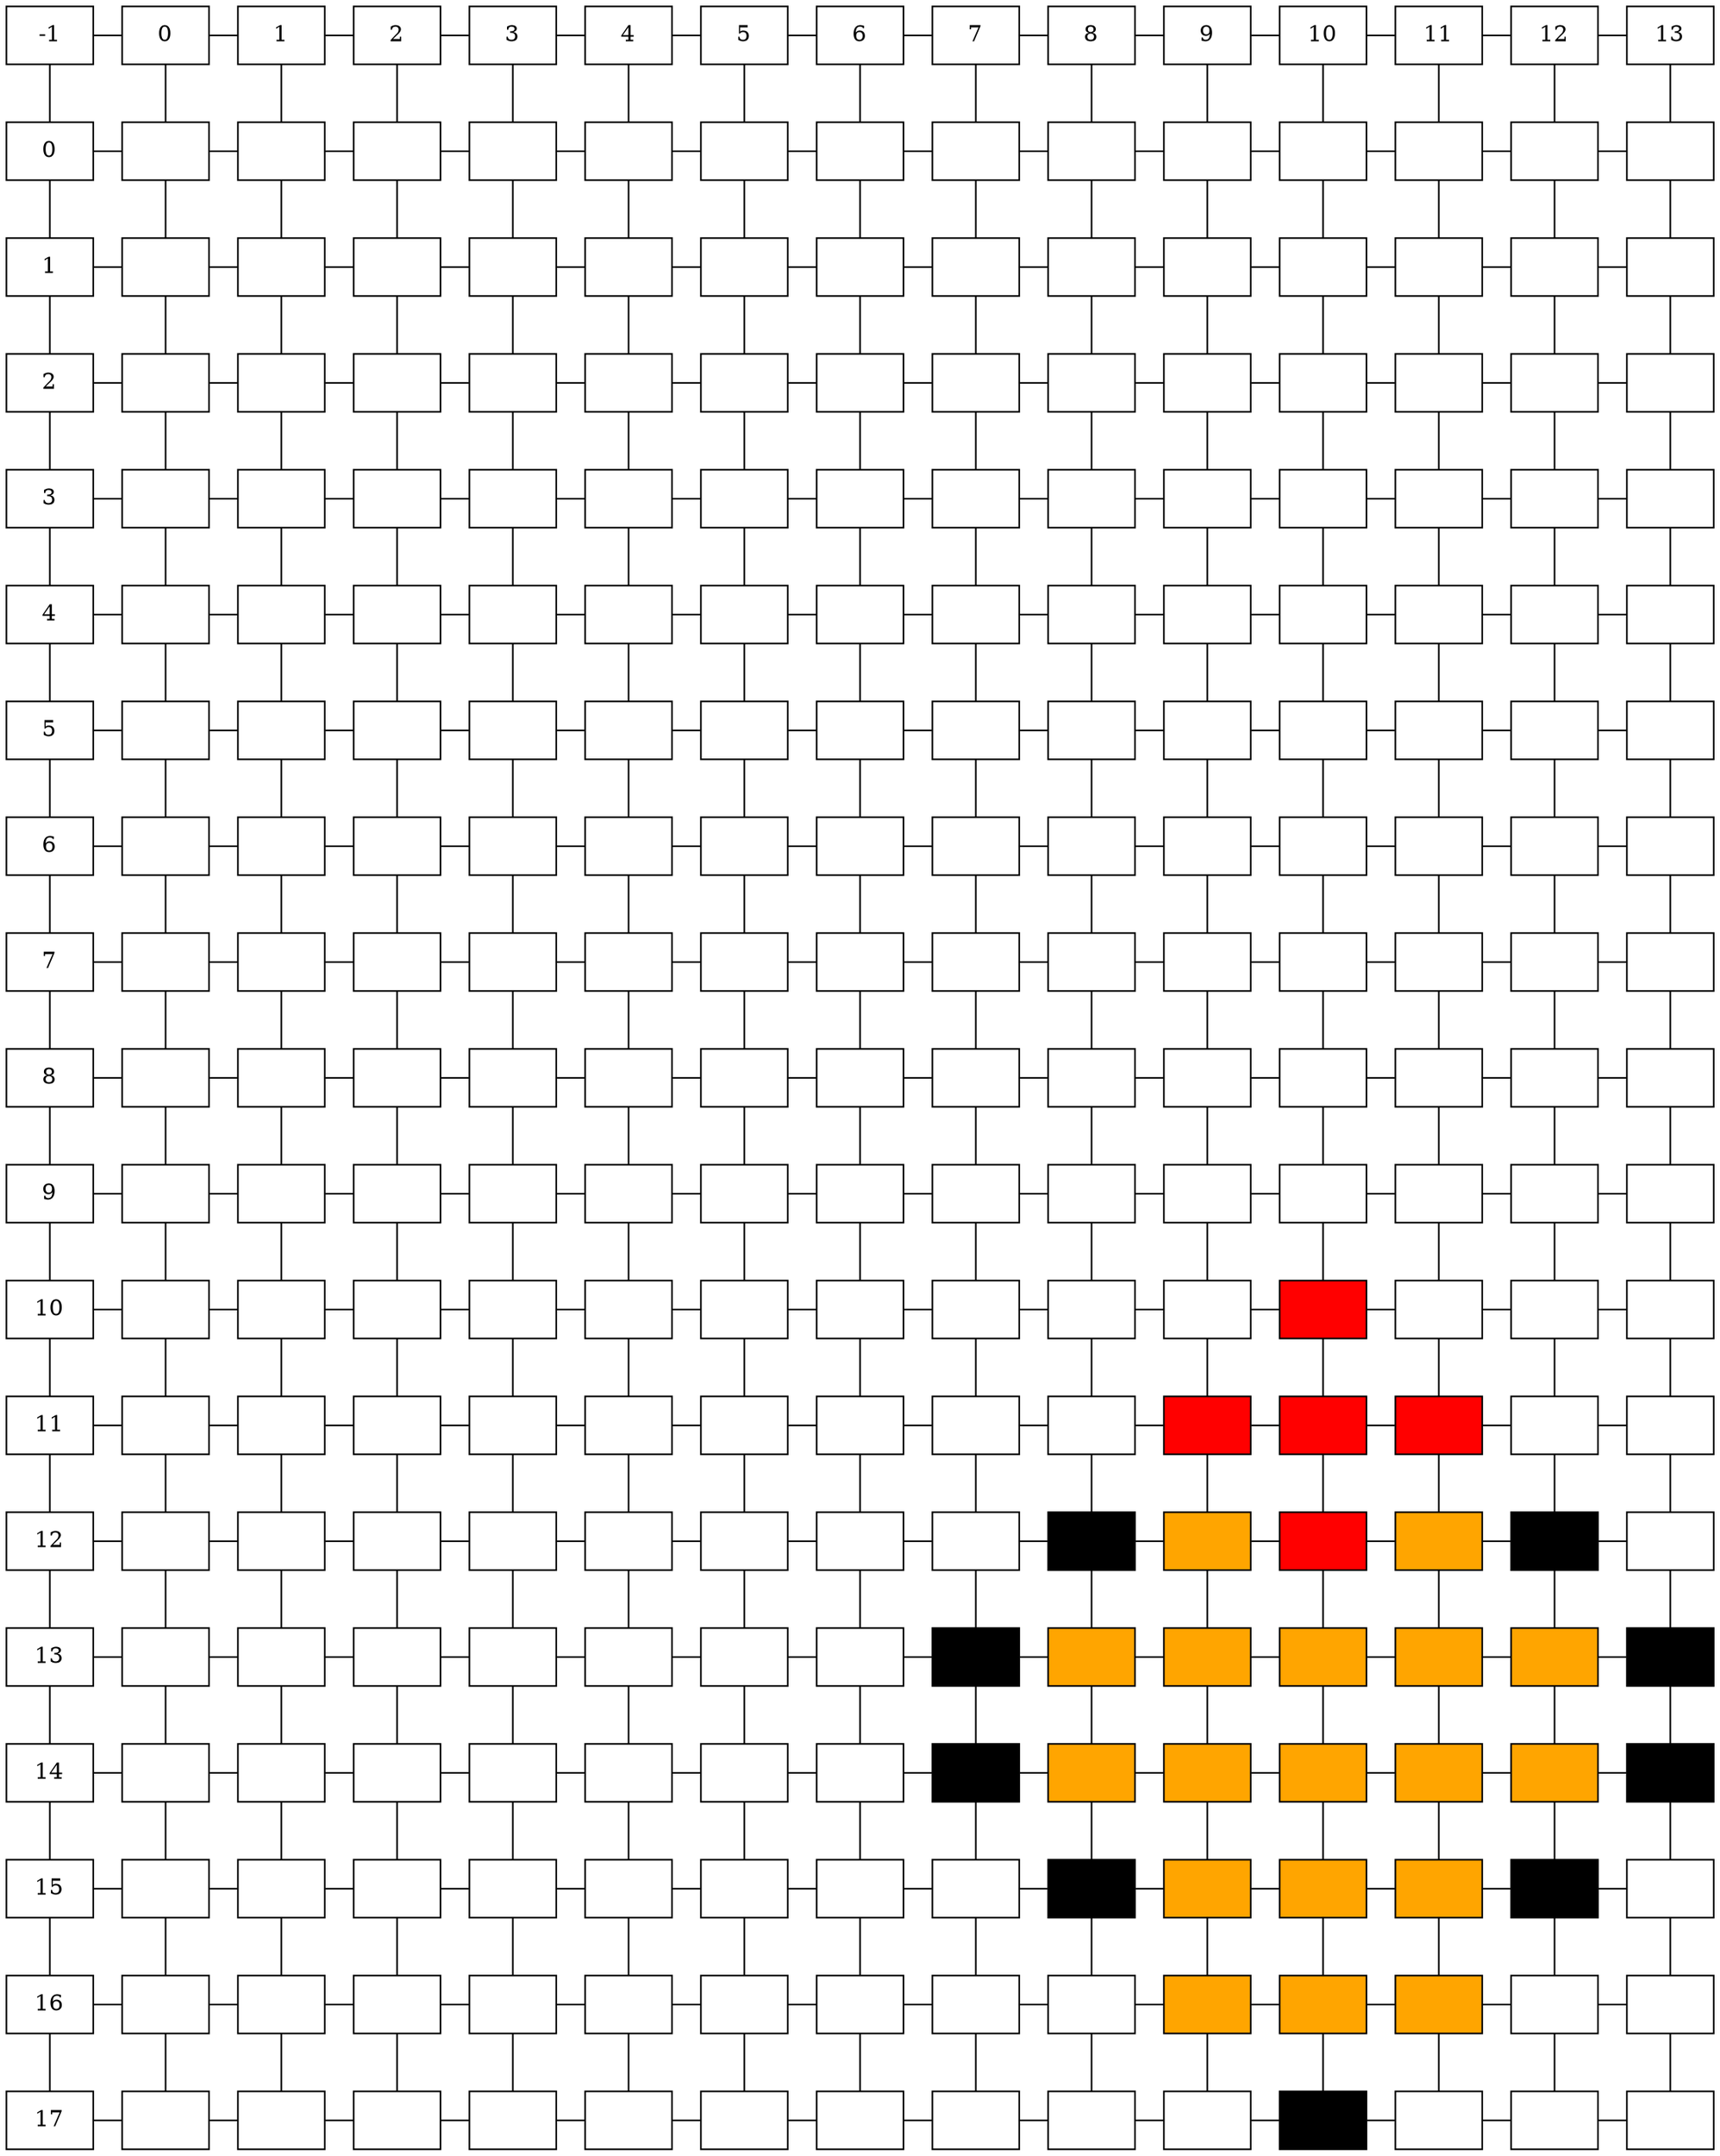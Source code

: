 graph{
node [shape=box];
 "Root" [label="-1", group=1];
"ColumnHeader0" [label="0", group=2];
"Root" -- "ColumnHeader0";
"ColumnHeader0" -- "ColumnHeader1";
"ColumnHeader1" [label="1", group=3];
"ColumnHeader1" -- "ColumnHeader2";
"ColumnHeader2" [label="2", group=4];
"ColumnHeader2" -- "ColumnHeader3";
"ColumnHeader3" [label="3", group=5];
"ColumnHeader3" -- "ColumnHeader4";
"ColumnHeader4" [label="4", group=6];
"ColumnHeader4" -- "ColumnHeader5";
"ColumnHeader5" [label="5", group=7];
"ColumnHeader5" -- "ColumnHeader6";
"ColumnHeader6" [label="6", group=8];
"ColumnHeader6" -- "ColumnHeader7";
"ColumnHeader7" [label="7", group=9];
"ColumnHeader7" -- "ColumnHeader8";
"ColumnHeader8" [label="8", group=10];
"ColumnHeader8" -- "ColumnHeader9";
"ColumnHeader9" [label="9", group=11];
"ColumnHeader9" -- "ColumnHeader10";
"ColumnHeader10" [label="10", group=12];
"ColumnHeader10" -- "ColumnHeader11";
"ColumnHeader11" [label="11", group=13];
"ColumnHeader11" -- "ColumnHeader12";
"ColumnHeader12" [label="12", group=14];
"ColumnHeader12" -- "ColumnHeader13";
"ColumnHeader13" [label="13", group=15];
  { rank=same; "Root";
 "ColumnHeader0"; "ColumnHeader1"; "ColumnHeader2"; "ColumnHeader3"; "ColumnHeader4"; "ColumnHeader5"; "ColumnHeader6"; "ColumnHeader7"; "ColumnHeader8"; "ColumnHeader9"; "ColumnHeader10"; "ColumnHeader11"; "ColumnHeader12"; "ColumnHeader13";  }
"RowHeader0" [label="0"];
"Root" -- "RowHeader0";
"RowHeader0" -- "RowHeader1";
"RowHeader1" [label="1"];
"RowHeader1" -- "RowHeader2";
"RowHeader2" [label="2"];
"RowHeader2" -- "RowHeader3";
"RowHeader3" [label="3"];
"RowHeader3" -- "RowHeader4";
"RowHeader4" [label="4"];
"RowHeader4" -- "RowHeader5";
"RowHeader5" [label="5"];
"RowHeader5" -- "RowHeader6";
"RowHeader6" [label="6"];
"RowHeader6" -- "RowHeader7";
"RowHeader7" [label="7"];
"RowHeader7" -- "RowHeader8";
"RowHeader8" [label="8"];
"RowHeader8" -- "RowHeader9";
"RowHeader9" [label="9"];
"RowHeader9" -- "RowHeader10";
"RowHeader10" [label="10"];
"RowHeader10" -- "RowHeader11";
"RowHeader11" [label="11"];
"RowHeader11" -- "RowHeader12";
"RowHeader12" [label="12"];
"RowHeader12" -- "RowHeader13";
"RowHeader13" [label="13"];
"RowHeader13" -- "RowHeader14";
"RowHeader14" [label="14"];
"RowHeader14" -- "RowHeader15";
"RowHeader15" [label="15"];
"RowHeader15" -- "RowHeader16";
"RowHeader16" [label="16"];
"RowHeader16" -- "RowHeader17";
"RowHeader17" [label="17"];
"Cell_0_0" [label="", style=filled, fillcolor=white];
"RowHeader0" -- "Cell_0_0";
"ColumnHeader0" -- "Cell_0_0";
"Cell_0_0" -- 
"Cell_0_1";
"Cell_0_0" -- 
"Cell_1_0";
"Cell_0_1" [label="", style=filled, fillcolor=white];
"ColumnHeader1" -- "Cell_0_1";
"Cell_0_1" -- 
"Cell_0_2";
"Cell_0_1" -- 
"Cell_1_1";
"Cell_0_2" [label="", style=filled, fillcolor=white];
"ColumnHeader2" -- "Cell_0_2";
"Cell_0_2" -- 
"Cell_0_3";
"Cell_0_2" -- 
"Cell_1_2";
"Cell_0_3" [label="", style=filled, fillcolor=white];
"ColumnHeader3" -- "Cell_0_3";
"Cell_0_3" -- 
"Cell_0_4";
"Cell_0_3" -- 
"Cell_1_3";
"Cell_0_4" [label="", style=filled, fillcolor=white];
"ColumnHeader4" -- "Cell_0_4";
"Cell_0_4" -- 
"Cell_0_5";
"Cell_0_4" -- 
"Cell_1_4";
"Cell_0_5" [label="", style=filled, fillcolor=white];
"ColumnHeader5" -- "Cell_0_5";
"Cell_0_5" -- 
"Cell_0_6";
"Cell_0_5" -- 
"Cell_1_5";
"Cell_0_6" [label="", style=filled, fillcolor=white];
"ColumnHeader6" -- "Cell_0_6";
"Cell_0_6" -- 
"Cell_0_7";
"Cell_0_6" -- 
"Cell_1_6";
"Cell_0_7" [label="", style=filled, fillcolor=white];
"ColumnHeader7" -- "Cell_0_7";
"Cell_0_7" -- 
"Cell_0_8";
"Cell_0_7" -- 
"Cell_1_7";
"Cell_0_8" [label="", style=filled, fillcolor=white];
"ColumnHeader8" -- "Cell_0_8";
"Cell_0_8" -- 
"Cell_0_9";
"Cell_0_8" -- 
"Cell_1_8";
"Cell_0_9" [label="", style=filled, fillcolor=white];
"ColumnHeader9" -- "Cell_0_9";
"Cell_0_9" -- 
"Cell_0_10";
"Cell_0_9" -- 
"Cell_1_9";
"Cell_0_10" [label="", style=filled, fillcolor=white];
"ColumnHeader10" -- "Cell_0_10";
"Cell_0_10" -- 
"Cell_0_11";
"Cell_0_10" -- 
"Cell_1_10";
"Cell_0_11" [label="", style=filled, fillcolor=white];
"ColumnHeader11" -- "Cell_0_11";
"Cell_0_11" -- 
"Cell_0_12";
"Cell_0_11" -- 
"Cell_1_11";
"Cell_0_12" [label="", style=filled, fillcolor=white];
"ColumnHeader12" -- "Cell_0_12";
"Cell_0_12" -- 
"Cell_0_13";
"Cell_0_12" -- 
"Cell_1_12";
"Cell_0_13" [label="", style=filled, fillcolor=white];
"ColumnHeader13" -- "Cell_0_13";
"Cell_0_13" -- 
"Cell_1_13";
 { rank=same; "RowHeader0";
 "Cell_0_0"; "Cell_0_1"; "Cell_0_2"; "Cell_0_3"; "Cell_0_4"; "Cell_0_5"; "Cell_0_6"; "Cell_0_7"; "Cell_0_8"; "Cell_0_9"; "Cell_0_10"; "Cell_0_11"; "Cell_0_12"; "Cell_0_13";  }
"Cell_1_0" [label="", style=filled, fillcolor=white];
"RowHeader1" -- "Cell_1_0";
"Cell_1_0" -- 
"Cell_1_1";
"Cell_1_0" -- 
"Cell_2_0";
"Cell_1_1" [label="", style=filled, fillcolor=white];
"Cell_1_1" -- 
"Cell_1_2";
"Cell_1_1" -- 
"Cell_2_1";
"Cell_1_2" [label="", style=filled, fillcolor=white];
"Cell_1_2" -- 
"Cell_1_3";
"Cell_1_2" -- 
"Cell_2_2";
"Cell_1_3" [label="", style=filled, fillcolor=white];
"Cell_1_3" -- 
"Cell_1_4";
"Cell_1_3" -- 
"Cell_2_3";
"Cell_1_4" [label="", style=filled, fillcolor=white];
"Cell_1_4" -- 
"Cell_1_5";
"Cell_1_4" -- 
"Cell_2_4";
"Cell_1_5" [label="", style=filled, fillcolor=white];
"Cell_1_5" -- 
"Cell_1_6";
"Cell_1_5" -- 
"Cell_2_5";
"Cell_1_6" [label="", style=filled, fillcolor=white];
"Cell_1_6" -- 
"Cell_1_7";
"Cell_1_6" -- 
"Cell_2_6";
"Cell_1_7" [label="", style=filled, fillcolor=white];
"Cell_1_7" -- 
"Cell_1_8";
"Cell_1_7" -- 
"Cell_2_7";
"Cell_1_8" [label="", style=filled, fillcolor=white];
"Cell_1_8" -- 
"Cell_1_9";
"Cell_1_8" -- 
"Cell_2_8";
"Cell_1_9" [label="", style=filled, fillcolor=white];
"Cell_1_9" -- 
"Cell_1_10";
"Cell_1_9" -- 
"Cell_2_9";
"Cell_1_10" [label="", style=filled, fillcolor=white];
"Cell_1_10" -- 
"Cell_1_11";
"Cell_1_10" -- 
"Cell_2_10";
"Cell_1_11" [label="", style=filled, fillcolor=white];
"Cell_1_11" -- 
"Cell_1_12";
"Cell_1_11" -- 
"Cell_2_11";
"Cell_1_12" [label="", style=filled, fillcolor=white];
"Cell_1_12" -- 
"Cell_1_13";
"Cell_1_12" -- 
"Cell_2_12";
"Cell_1_13" [label="", style=filled, fillcolor=white];
"Cell_1_13" -- 
"Cell_2_13";
 { rank=same; "RowHeader1";
 "Cell_1_0"; "Cell_1_1"; "Cell_1_2"; "Cell_1_3"; "Cell_1_4"; "Cell_1_5"; "Cell_1_6"; "Cell_1_7"; "Cell_1_8"; "Cell_1_9"; "Cell_1_10"; "Cell_1_11"; "Cell_1_12"; "Cell_1_13";  }
"Cell_2_0" [label="", style=filled, fillcolor=white];
"RowHeader2" -- "Cell_2_0";
"Cell_2_0" -- 
"Cell_2_1";
"Cell_2_0" -- 
"Cell_3_0";
"Cell_2_1" [label="", style=filled, fillcolor=white];
"Cell_2_1" -- 
"Cell_2_2";
"Cell_2_1" -- 
"Cell_3_1";
"Cell_2_2" [label="", style=filled, fillcolor=white];
"Cell_2_2" -- 
"Cell_2_3";
"Cell_2_2" -- 
"Cell_3_2";
"Cell_2_3" [label="", style=filled, fillcolor=white];
"Cell_2_3" -- 
"Cell_2_4";
"Cell_2_3" -- 
"Cell_3_3";
"Cell_2_4" [label="", style=filled, fillcolor=white];
"Cell_2_4" -- 
"Cell_2_5";
"Cell_2_4" -- 
"Cell_3_4";
"Cell_2_5" [label="", style=filled, fillcolor=white];
"Cell_2_5" -- 
"Cell_2_6";
"Cell_2_5" -- 
"Cell_3_5";
"Cell_2_6" [label="", style=filled, fillcolor=white];
"Cell_2_6" -- 
"Cell_2_7";
"Cell_2_6" -- 
"Cell_3_6";
"Cell_2_7" [label="", style=filled, fillcolor=white];
"Cell_2_7" -- 
"Cell_2_8";
"Cell_2_7" -- 
"Cell_3_7";
"Cell_2_8" [label="", style=filled, fillcolor=white];
"Cell_2_8" -- 
"Cell_2_9";
"Cell_2_8" -- 
"Cell_3_8";
"Cell_2_9" [label="", style=filled, fillcolor=white];
"Cell_2_9" -- 
"Cell_2_10";
"Cell_2_9" -- 
"Cell_3_9";
"Cell_2_10" [label="", style=filled, fillcolor=white];
"Cell_2_10" -- 
"Cell_2_11";
"Cell_2_10" -- 
"Cell_3_10";
"Cell_2_11" [label="", style=filled, fillcolor=white];
"Cell_2_11" -- 
"Cell_2_12";
"Cell_2_11" -- 
"Cell_3_11";
"Cell_2_12" [label="", style=filled, fillcolor=white];
"Cell_2_12" -- 
"Cell_2_13";
"Cell_2_12" -- 
"Cell_3_12";
"Cell_2_13" [label="", style=filled, fillcolor=white];
"Cell_2_13" -- 
"Cell_3_13";
 { rank=same; "RowHeader2";
 "Cell_2_0"; "Cell_2_1"; "Cell_2_2"; "Cell_2_3"; "Cell_2_4"; "Cell_2_5"; "Cell_2_6"; "Cell_2_7"; "Cell_2_8"; "Cell_2_9"; "Cell_2_10"; "Cell_2_11"; "Cell_2_12"; "Cell_2_13";  }
"Cell_3_0" [label="", style=filled, fillcolor=white];
"RowHeader3" -- "Cell_3_0";
"Cell_3_0" -- 
"Cell_3_1";
"Cell_3_0" -- 
"Cell_4_0";
"Cell_3_1" [label="", style=filled, fillcolor=white];
"Cell_3_1" -- 
"Cell_3_2";
"Cell_3_1" -- 
"Cell_4_1";
"Cell_3_2" [label="", style=filled, fillcolor=white];
"Cell_3_2" -- 
"Cell_3_3";
"Cell_3_2" -- 
"Cell_4_2";
"Cell_3_3" [label="", style=filled, fillcolor=white];
"Cell_3_3" -- 
"Cell_3_4";
"Cell_3_3" -- 
"Cell_4_3";
"Cell_3_4" [label="", style=filled, fillcolor=white];
"Cell_3_4" -- 
"Cell_3_5";
"Cell_3_4" -- 
"Cell_4_4";
"Cell_3_5" [label="", style=filled, fillcolor=white];
"Cell_3_5" -- 
"Cell_3_6";
"Cell_3_5" -- 
"Cell_4_5";
"Cell_3_6" [label="", style=filled, fillcolor=white];
"Cell_3_6" -- 
"Cell_3_7";
"Cell_3_6" -- 
"Cell_4_6";
"Cell_3_7" [label="", style=filled, fillcolor=white];
"Cell_3_7" -- 
"Cell_3_8";
"Cell_3_7" -- 
"Cell_4_7";
"Cell_3_8" [label="", style=filled, fillcolor=white];
"Cell_3_8" -- 
"Cell_3_9";
"Cell_3_8" -- 
"Cell_4_8";
"Cell_3_9" [label="", style=filled, fillcolor=white];
"Cell_3_9" -- 
"Cell_3_10";
"Cell_3_9" -- 
"Cell_4_9";
"Cell_3_10" [label="", style=filled, fillcolor=white];
"Cell_3_10" -- 
"Cell_3_11";
"Cell_3_10" -- 
"Cell_4_10";
"Cell_3_11" [label="", style=filled, fillcolor=white];
"Cell_3_11" -- 
"Cell_3_12";
"Cell_3_11" -- 
"Cell_4_11";
"Cell_3_12" [label="", style=filled, fillcolor=white];
"Cell_3_12" -- 
"Cell_3_13";
"Cell_3_12" -- 
"Cell_4_12";
"Cell_3_13" [label="", style=filled, fillcolor=white];
"Cell_3_13" -- 
"Cell_4_13";
 { rank=same; "RowHeader3";
 "Cell_3_0"; "Cell_3_1"; "Cell_3_2"; "Cell_3_3"; "Cell_3_4"; "Cell_3_5"; "Cell_3_6"; "Cell_3_7"; "Cell_3_8"; "Cell_3_9"; "Cell_3_10"; "Cell_3_11"; "Cell_3_12"; "Cell_3_13";  }
"Cell_4_0" [label="", style=filled, fillcolor=white];
"RowHeader4" -- "Cell_4_0";
"Cell_4_0" -- 
"Cell_4_1";
"Cell_4_0" -- 
"Cell_5_0";
"Cell_4_1" [label="", style=filled, fillcolor=white];
"Cell_4_1" -- 
"Cell_4_2";
"Cell_4_1" -- 
"Cell_5_1";
"Cell_4_2" [label="", style=filled, fillcolor=white];
"Cell_4_2" -- 
"Cell_4_3";
"Cell_4_2" -- 
"Cell_5_2";
"Cell_4_3" [label="", style=filled, fillcolor=white];
"Cell_4_3" -- 
"Cell_4_4";
"Cell_4_3" -- 
"Cell_5_3";
"Cell_4_4" [label="", style=filled, fillcolor=white];
"Cell_4_4" -- 
"Cell_4_5";
"Cell_4_4" -- 
"Cell_5_4";
"Cell_4_5" [label="", style=filled, fillcolor=white];
"Cell_4_5" -- 
"Cell_4_6";
"Cell_4_5" -- 
"Cell_5_5";
"Cell_4_6" [label="", style=filled, fillcolor=white];
"Cell_4_6" -- 
"Cell_4_7";
"Cell_4_6" -- 
"Cell_5_6";
"Cell_4_7" [label="", style=filled, fillcolor=white];
"Cell_4_7" -- 
"Cell_4_8";
"Cell_4_7" -- 
"Cell_5_7";
"Cell_4_8" [label="", style=filled, fillcolor=white];
"Cell_4_8" -- 
"Cell_4_9";
"Cell_4_8" -- 
"Cell_5_8";
"Cell_4_9" [label="", style=filled, fillcolor=white];
"Cell_4_9" -- 
"Cell_4_10";
"Cell_4_9" -- 
"Cell_5_9";
"Cell_4_10" [label="", style=filled, fillcolor=white];
"Cell_4_10" -- 
"Cell_4_11";
"Cell_4_10" -- 
"Cell_5_10";
"Cell_4_11" [label="", style=filled, fillcolor=white];
"Cell_4_11" -- 
"Cell_4_12";
"Cell_4_11" -- 
"Cell_5_11";
"Cell_4_12" [label="", style=filled, fillcolor=white];
"Cell_4_12" -- 
"Cell_4_13";
"Cell_4_12" -- 
"Cell_5_12";
"Cell_4_13" [label="", style=filled, fillcolor=white];
"Cell_4_13" -- 
"Cell_5_13";
 { rank=same; "RowHeader4";
 "Cell_4_0"; "Cell_4_1"; "Cell_4_2"; "Cell_4_3"; "Cell_4_4"; "Cell_4_5"; "Cell_4_6"; "Cell_4_7"; "Cell_4_8"; "Cell_4_9"; "Cell_4_10"; "Cell_4_11"; "Cell_4_12"; "Cell_4_13";  }
"Cell_5_0" [label="", style=filled, fillcolor=white];
"RowHeader5" -- "Cell_5_0";
"Cell_5_0" -- 
"Cell_5_1";
"Cell_5_0" -- 
"Cell_6_0";
"Cell_5_1" [label="", style=filled, fillcolor=white];
"Cell_5_1" -- 
"Cell_5_2";
"Cell_5_1" -- 
"Cell_6_1";
"Cell_5_2" [label="", style=filled, fillcolor=white];
"Cell_5_2" -- 
"Cell_5_3";
"Cell_5_2" -- 
"Cell_6_2";
"Cell_5_3" [label="", style=filled, fillcolor=white];
"Cell_5_3" -- 
"Cell_5_4";
"Cell_5_3" -- 
"Cell_6_3";
"Cell_5_4" [label="", style=filled, fillcolor=white];
"Cell_5_4" -- 
"Cell_5_5";
"Cell_5_4" -- 
"Cell_6_4";
"Cell_5_5" [label="", style=filled, fillcolor=white];
"Cell_5_5" -- 
"Cell_5_6";
"Cell_5_5" -- 
"Cell_6_5";
"Cell_5_6" [label="", style=filled, fillcolor=white];
"Cell_5_6" -- 
"Cell_5_7";
"Cell_5_6" -- 
"Cell_6_6";
"Cell_5_7" [label="", style=filled, fillcolor=white];
"Cell_5_7" -- 
"Cell_5_8";
"Cell_5_7" -- 
"Cell_6_7";
"Cell_5_8" [label="", style=filled, fillcolor=white];
"Cell_5_8" -- 
"Cell_5_9";
"Cell_5_8" -- 
"Cell_6_8";
"Cell_5_9" [label="", style=filled, fillcolor=white];
"Cell_5_9" -- 
"Cell_5_10";
"Cell_5_9" -- 
"Cell_6_9";
"Cell_5_10" [label="", style=filled, fillcolor=white];
"Cell_5_10" -- 
"Cell_5_11";
"Cell_5_10" -- 
"Cell_6_10";
"Cell_5_11" [label="", style=filled, fillcolor=white];
"Cell_5_11" -- 
"Cell_5_12";
"Cell_5_11" -- 
"Cell_6_11";
"Cell_5_12" [label="", style=filled, fillcolor=white];
"Cell_5_12" -- 
"Cell_5_13";
"Cell_5_12" -- 
"Cell_6_12";
"Cell_5_13" [label="", style=filled, fillcolor=white];
"Cell_5_13" -- 
"Cell_6_13";
 { rank=same; "RowHeader5";
 "Cell_5_0"; "Cell_5_1"; "Cell_5_2"; "Cell_5_3"; "Cell_5_4"; "Cell_5_5"; "Cell_5_6"; "Cell_5_7"; "Cell_5_8"; "Cell_5_9"; "Cell_5_10"; "Cell_5_11"; "Cell_5_12"; "Cell_5_13";  }
"Cell_6_0" [label="", style=filled, fillcolor=white];
"RowHeader6" -- "Cell_6_0";
"Cell_6_0" -- 
"Cell_6_1";
"Cell_6_0" -- 
"Cell_7_0";
"Cell_6_1" [label="", style=filled, fillcolor=white];
"Cell_6_1" -- 
"Cell_6_2";
"Cell_6_1" -- 
"Cell_7_1";
"Cell_6_2" [label="", style=filled, fillcolor=white];
"Cell_6_2" -- 
"Cell_6_3";
"Cell_6_2" -- 
"Cell_7_2";
"Cell_6_3" [label="", style=filled, fillcolor=white];
"Cell_6_3" -- 
"Cell_6_4";
"Cell_6_3" -- 
"Cell_7_3";
"Cell_6_4" [label="", style=filled, fillcolor=white];
"Cell_6_4" -- 
"Cell_6_5";
"Cell_6_4" -- 
"Cell_7_4";
"Cell_6_5" [label="", style=filled, fillcolor=white];
"Cell_6_5" -- 
"Cell_6_6";
"Cell_6_5" -- 
"Cell_7_5";
"Cell_6_6" [label="", style=filled, fillcolor=white];
"Cell_6_6" -- 
"Cell_6_7";
"Cell_6_6" -- 
"Cell_7_6";
"Cell_6_7" [label="", style=filled, fillcolor=white];
"Cell_6_7" -- 
"Cell_6_8";
"Cell_6_7" -- 
"Cell_7_7";
"Cell_6_8" [label="", style=filled, fillcolor=white];
"Cell_6_8" -- 
"Cell_6_9";
"Cell_6_8" -- 
"Cell_7_8";
"Cell_6_9" [label="", style=filled, fillcolor=white];
"Cell_6_9" -- 
"Cell_6_10";
"Cell_6_9" -- 
"Cell_7_9";
"Cell_6_10" [label="", style=filled, fillcolor=white];
"Cell_6_10" -- 
"Cell_6_11";
"Cell_6_10" -- 
"Cell_7_10";
"Cell_6_11" [label="", style=filled, fillcolor=white];
"Cell_6_11" -- 
"Cell_6_12";
"Cell_6_11" -- 
"Cell_7_11";
"Cell_6_12" [label="", style=filled, fillcolor=white];
"Cell_6_12" -- 
"Cell_6_13";
"Cell_6_12" -- 
"Cell_7_12";
"Cell_6_13" [label="", style=filled, fillcolor=white];
"Cell_6_13" -- 
"Cell_7_13";
 { rank=same; "RowHeader6";
 "Cell_6_0"; "Cell_6_1"; "Cell_6_2"; "Cell_6_3"; "Cell_6_4"; "Cell_6_5"; "Cell_6_6"; "Cell_6_7"; "Cell_6_8"; "Cell_6_9"; "Cell_6_10"; "Cell_6_11"; "Cell_6_12"; "Cell_6_13";  }
"Cell_7_0" [label="", style=filled, fillcolor=white];
"RowHeader7" -- "Cell_7_0";
"Cell_7_0" -- 
"Cell_7_1";
"Cell_7_0" -- 
"Cell_8_0";
"Cell_7_1" [label="", style=filled, fillcolor=white];
"Cell_7_1" -- 
"Cell_7_2";
"Cell_7_1" -- 
"Cell_8_1";
"Cell_7_2" [label="", style=filled, fillcolor=white];
"Cell_7_2" -- 
"Cell_7_3";
"Cell_7_2" -- 
"Cell_8_2";
"Cell_7_3" [label="", style=filled, fillcolor=white];
"Cell_7_3" -- 
"Cell_7_4";
"Cell_7_3" -- 
"Cell_8_3";
"Cell_7_4" [label="", style=filled, fillcolor=white];
"Cell_7_4" -- 
"Cell_7_5";
"Cell_7_4" -- 
"Cell_8_4";
"Cell_7_5" [label="", style=filled, fillcolor=white];
"Cell_7_5" -- 
"Cell_7_6";
"Cell_7_5" -- 
"Cell_8_5";
"Cell_7_6" [label="", style=filled, fillcolor=white];
"Cell_7_6" -- 
"Cell_7_7";
"Cell_7_6" -- 
"Cell_8_6";
"Cell_7_7" [label="", style=filled, fillcolor=white];
"Cell_7_7" -- 
"Cell_7_8";
"Cell_7_7" -- 
"Cell_8_7";
"Cell_7_8" [label="", style=filled, fillcolor=white];
"Cell_7_8" -- 
"Cell_7_9";
"Cell_7_8" -- 
"Cell_8_8";
"Cell_7_9" [label="", style=filled, fillcolor=white];
"Cell_7_9" -- 
"Cell_7_10";
"Cell_7_9" -- 
"Cell_8_9";
"Cell_7_10" [label="", style=filled, fillcolor=white];
"Cell_7_10" -- 
"Cell_7_11";
"Cell_7_10" -- 
"Cell_8_10";
"Cell_7_11" [label="", style=filled, fillcolor=white];
"Cell_7_11" -- 
"Cell_7_12";
"Cell_7_11" -- 
"Cell_8_11";
"Cell_7_12" [label="", style=filled, fillcolor=white];
"Cell_7_12" -- 
"Cell_7_13";
"Cell_7_12" -- 
"Cell_8_12";
"Cell_7_13" [label="", style=filled, fillcolor=white];
"Cell_7_13" -- 
"Cell_8_13";
 { rank=same; "RowHeader7";
 "Cell_7_0"; "Cell_7_1"; "Cell_7_2"; "Cell_7_3"; "Cell_7_4"; "Cell_7_5"; "Cell_7_6"; "Cell_7_7"; "Cell_7_8"; "Cell_7_9"; "Cell_7_10"; "Cell_7_11"; "Cell_7_12"; "Cell_7_13";  }
"Cell_8_0" [label="", style=filled, fillcolor=white];
"RowHeader8" -- "Cell_8_0";
"Cell_8_0" -- 
"Cell_8_1";
"Cell_8_0" -- 
"Cell_9_0";
"Cell_8_1" [label="", style=filled, fillcolor=white];
"Cell_8_1" -- 
"Cell_8_2";
"Cell_8_1" -- 
"Cell_9_1";
"Cell_8_2" [label="", style=filled, fillcolor=white];
"Cell_8_2" -- 
"Cell_8_3";
"Cell_8_2" -- 
"Cell_9_2";
"Cell_8_3" [label="", style=filled, fillcolor=white];
"Cell_8_3" -- 
"Cell_8_4";
"Cell_8_3" -- 
"Cell_9_3";
"Cell_8_4" [label="", style=filled, fillcolor=white];
"Cell_8_4" -- 
"Cell_8_5";
"Cell_8_4" -- 
"Cell_9_4";
"Cell_8_5" [label="", style=filled, fillcolor=white];
"Cell_8_5" -- 
"Cell_8_6";
"Cell_8_5" -- 
"Cell_9_5";
"Cell_8_6" [label="", style=filled, fillcolor=white];
"Cell_8_6" -- 
"Cell_8_7";
"Cell_8_6" -- 
"Cell_9_6";
"Cell_8_7" [label="", style=filled, fillcolor=white];
"Cell_8_7" -- 
"Cell_8_8";
"Cell_8_7" -- 
"Cell_9_7";
"Cell_8_8" [label="", style=filled, fillcolor=white];
"Cell_8_8" -- 
"Cell_8_9";
"Cell_8_8" -- 
"Cell_9_8";
"Cell_8_9" [label="", style=filled, fillcolor=white];
"Cell_8_9" -- 
"Cell_8_10";
"Cell_8_9" -- 
"Cell_9_9";
"Cell_8_10" [label="", style=filled, fillcolor=white];
"Cell_8_10" -- 
"Cell_8_11";
"Cell_8_10" -- 
"Cell_9_10";
"Cell_8_11" [label="", style=filled, fillcolor=white];
"Cell_8_11" -- 
"Cell_8_12";
"Cell_8_11" -- 
"Cell_9_11";
"Cell_8_12" [label="", style=filled, fillcolor=white];
"Cell_8_12" -- 
"Cell_8_13";
"Cell_8_12" -- 
"Cell_9_12";
"Cell_8_13" [label="", style=filled, fillcolor=white];
"Cell_8_13" -- 
"Cell_9_13";
 { rank=same; "RowHeader8";
 "Cell_8_0"; "Cell_8_1"; "Cell_8_2"; "Cell_8_3"; "Cell_8_4"; "Cell_8_5"; "Cell_8_6"; "Cell_8_7"; "Cell_8_8"; "Cell_8_9"; "Cell_8_10"; "Cell_8_11"; "Cell_8_12"; "Cell_8_13";  }
"Cell_9_0" [label="", style=filled, fillcolor=white];
"RowHeader9" -- "Cell_9_0";
"Cell_9_0" -- 
"Cell_9_1";
"Cell_9_0" -- 
"Cell_10_0";
"Cell_9_1" [label="", style=filled, fillcolor=white];
"Cell_9_1" -- 
"Cell_9_2";
"Cell_9_1" -- 
"Cell_10_1";
"Cell_9_2" [label="", style=filled, fillcolor=white];
"Cell_9_2" -- 
"Cell_9_3";
"Cell_9_2" -- 
"Cell_10_2";
"Cell_9_3" [label="", style=filled, fillcolor=white];
"Cell_9_3" -- 
"Cell_9_4";
"Cell_9_3" -- 
"Cell_10_3";
"Cell_9_4" [label="", style=filled, fillcolor=white];
"Cell_9_4" -- 
"Cell_9_5";
"Cell_9_4" -- 
"Cell_10_4";
"Cell_9_5" [label="", style=filled, fillcolor=white];
"Cell_9_5" -- 
"Cell_9_6";
"Cell_9_5" -- 
"Cell_10_5";
"Cell_9_6" [label="", style=filled, fillcolor=white];
"Cell_9_6" -- 
"Cell_9_7";
"Cell_9_6" -- 
"Cell_10_6";
"Cell_9_7" [label="", style=filled, fillcolor=white];
"Cell_9_7" -- 
"Cell_9_8";
"Cell_9_7" -- 
"Cell_10_7";
"Cell_9_8" [label="", style=filled, fillcolor=white];
"Cell_9_8" -- 
"Cell_9_9";
"Cell_9_8" -- 
"Cell_10_8";
"Cell_9_9" [label="", style=filled, fillcolor=white];
"Cell_9_9" -- 
"Cell_9_10";
"Cell_9_9" -- 
"Cell_10_9";
"Cell_9_10" [label="", style=filled, fillcolor=white];
"Cell_9_10" -- 
"Cell_9_11";
"Cell_9_10" -- 
"Cell_10_10";
"Cell_9_11" [label="", style=filled, fillcolor=white];
"Cell_9_11" -- 
"Cell_9_12";
"Cell_9_11" -- 
"Cell_10_11";
"Cell_9_12" [label="", style=filled, fillcolor=white];
"Cell_9_12" -- 
"Cell_9_13";
"Cell_9_12" -- 
"Cell_10_12";
"Cell_9_13" [label="", style=filled, fillcolor=white];
"Cell_9_13" -- 
"Cell_10_13";
 { rank=same; "RowHeader9";
 "Cell_9_0"; "Cell_9_1"; "Cell_9_2"; "Cell_9_3"; "Cell_9_4"; "Cell_9_5"; "Cell_9_6"; "Cell_9_7"; "Cell_9_8"; "Cell_9_9"; "Cell_9_10"; "Cell_9_11"; "Cell_9_12"; "Cell_9_13";  }
"Cell_10_0" [label="", style=filled, fillcolor=white];
"RowHeader10" -- "Cell_10_0";
"Cell_10_0" -- 
"Cell_10_1";
"Cell_10_0" -- 
"Cell_11_0";
"Cell_10_1" [label="", style=filled, fillcolor=white];
"Cell_10_1" -- 
"Cell_10_2";
"Cell_10_1" -- 
"Cell_11_1";
"Cell_10_2" [label="", style=filled, fillcolor=white];
"Cell_10_2" -- 
"Cell_10_3";
"Cell_10_2" -- 
"Cell_11_2";
"Cell_10_3" [label="", style=filled, fillcolor=white];
"Cell_10_3" -- 
"Cell_10_4";
"Cell_10_3" -- 
"Cell_11_3";
"Cell_10_4" [label="", style=filled, fillcolor=white];
"Cell_10_4" -- 
"Cell_10_5";
"Cell_10_4" -- 
"Cell_11_4";
"Cell_10_5" [label="", style=filled, fillcolor=white];
"Cell_10_5" -- 
"Cell_10_6";
"Cell_10_5" -- 
"Cell_11_5";
"Cell_10_6" [label="", style=filled, fillcolor=white];
"Cell_10_6" -- 
"Cell_10_7";
"Cell_10_6" -- 
"Cell_11_6";
"Cell_10_7" [label="", style=filled, fillcolor=white];
"Cell_10_7" -- 
"Cell_10_8";
"Cell_10_7" -- 
"Cell_11_7";
"Cell_10_8" [label="", style=filled, fillcolor=white];
"Cell_10_8" -- 
"Cell_10_9";
"Cell_10_8" -- 
"Cell_11_8";
"Cell_10_9" [label="", style=filled, fillcolor=white];
"Cell_10_9" -- 
"Cell_10_10";
"Cell_10_9" -- 
"Cell_11_9";
"Cell_10_10" [label="", style=filled, fillcolor="#FF0000"];
"Cell_10_10" -- 
"Cell_10_11";
"Cell_10_10" -- 
"Cell_11_10";
"Cell_10_11" [label="", style=filled, fillcolor=white];
"Cell_10_11" -- 
"Cell_10_12";
"Cell_10_11" -- 
"Cell_11_11";
"Cell_10_12" [label="", style=filled, fillcolor=white];
"Cell_10_12" -- 
"Cell_10_13";
"Cell_10_12" -- 
"Cell_11_12";
"Cell_10_13" [label="", style=filled, fillcolor=white];
"Cell_10_13" -- 
"Cell_11_13";
 { rank=same; "RowHeader10";
 "Cell_10_0"; "Cell_10_1"; "Cell_10_2"; "Cell_10_3"; "Cell_10_4"; "Cell_10_5"; "Cell_10_6"; "Cell_10_7"; "Cell_10_8"; "Cell_10_9"; "Cell_10_10"; "Cell_10_11"; "Cell_10_12"; "Cell_10_13";  }
"Cell_11_0" [label="", style=filled, fillcolor=white];
"RowHeader11" -- "Cell_11_0";
"Cell_11_0" -- 
"Cell_11_1";
"Cell_11_0" -- 
"Cell_12_0";
"Cell_11_1" [label="", style=filled, fillcolor=white];
"Cell_11_1" -- 
"Cell_11_2";
"Cell_11_1" -- 
"Cell_12_1";
"Cell_11_2" [label="", style=filled, fillcolor=white];
"Cell_11_2" -- 
"Cell_11_3";
"Cell_11_2" -- 
"Cell_12_2";
"Cell_11_3" [label="", style=filled, fillcolor=white];
"Cell_11_3" -- 
"Cell_11_4";
"Cell_11_3" -- 
"Cell_12_3";
"Cell_11_4" [label="", style=filled, fillcolor=white];
"Cell_11_4" -- 
"Cell_11_5";
"Cell_11_4" -- 
"Cell_12_4";
"Cell_11_5" [label="", style=filled, fillcolor=white];
"Cell_11_5" -- 
"Cell_11_6";
"Cell_11_5" -- 
"Cell_12_5";
"Cell_11_6" [label="", style=filled, fillcolor=white];
"Cell_11_6" -- 
"Cell_11_7";
"Cell_11_6" -- 
"Cell_12_6";
"Cell_11_7" [label="", style=filled, fillcolor=white];
"Cell_11_7" -- 
"Cell_11_8";
"Cell_11_7" -- 
"Cell_12_7";
"Cell_11_8" [label="", style=filled, fillcolor=white];
"Cell_11_8" -- 
"Cell_11_9";
"Cell_11_8" -- 
"Cell_12_8";
"Cell_11_9" [label="", style=filled, fillcolor="#FF0000"];
"Cell_11_9" -- 
"Cell_11_10";
"Cell_11_9" -- 
"Cell_12_9";
"Cell_11_10" [label="", style=filled, fillcolor="#FF0000"];
"Cell_11_10" -- 
"Cell_11_11";
"Cell_11_10" -- 
"Cell_12_10";
"Cell_11_11" [label="", style=filled, fillcolor="#FF0000"];
"Cell_11_11" -- 
"Cell_11_12";
"Cell_11_11" -- 
"Cell_12_11";
"Cell_11_12" [label="", style=filled, fillcolor=white];
"Cell_11_12" -- 
"Cell_11_13";
"Cell_11_12" -- 
"Cell_12_12";
"Cell_11_13" [label="", style=filled, fillcolor=white];
"Cell_11_13" -- 
"Cell_12_13";
 { rank=same; "RowHeader11";
 "Cell_11_0"; "Cell_11_1"; "Cell_11_2"; "Cell_11_3"; "Cell_11_4"; "Cell_11_5"; "Cell_11_6"; "Cell_11_7"; "Cell_11_8"; "Cell_11_9"; "Cell_11_10"; "Cell_11_11"; "Cell_11_12"; "Cell_11_13";  }
"Cell_12_0" [label="", style=filled, fillcolor=white];
"RowHeader12" -- "Cell_12_0";
"Cell_12_0" -- 
"Cell_12_1";
"Cell_12_0" -- 
"Cell_13_0";
"Cell_12_1" [label="", style=filled, fillcolor=white];
"Cell_12_1" -- 
"Cell_12_2";
"Cell_12_1" -- 
"Cell_13_1";
"Cell_12_2" [label="", style=filled, fillcolor=white];
"Cell_12_2" -- 
"Cell_12_3";
"Cell_12_2" -- 
"Cell_13_2";
"Cell_12_3" [label="", style=filled, fillcolor=white];
"Cell_12_3" -- 
"Cell_12_4";
"Cell_12_3" -- 
"Cell_13_3";
"Cell_12_4" [label="", style=filled, fillcolor=white];
"Cell_12_4" -- 
"Cell_12_5";
"Cell_12_4" -- 
"Cell_13_4";
"Cell_12_5" [label="", style=filled, fillcolor=white];
"Cell_12_5" -- 
"Cell_12_6";
"Cell_12_5" -- 
"Cell_13_5";
"Cell_12_6" [label="", style=filled, fillcolor=white];
"Cell_12_6" -- 
"Cell_12_7";
"Cell_12_6" -- 
"Cell_13_6";
"Cell_12_7" [label="", style=filled, fillcolor=white];
"Cell_12_7" -- 
"Cell_12_8";
"Cell_12_7" -- 
"Cell_13_7";
"Cell_12_8" [label="", style=filled, fillcolor="#000000"];
"Cell_12_8" -- 
"Cell_12_9";
"Cell_12_8" -- 
"Cell_13_8";
"Cell_12_9" [label="", style=filled, fillcolor="#FFA500"];
"Cell_12_9" -- 
"Cell_12_10";
"Cell_12_9" -- 
"Cell_13_9";
"Cell_12_10" [label="", style=filled, fillcolor="#FF0000"];
"Cell_12_10" -- 
"Cell_12_11";
"Cell_12_10" -- 
"Cell_13_10";
"Cell_12_11" [label="", style=filled, fillcolor="#FFA500"];
"Cell_12_11" -- 
"Cell_12_12";
"Cell_12_11" -- 
"Cell_13_11";
"Cell_12_12" [label="", style=filled, fillcolor="#000000"];
"Cell_12_12" -- 
"Cell_12_13";
"Cell_12_12" -- 
"Cell_13_12";
"Cell_12_13" [label="", style=filled, fillcolor=white];
"Cell_12_13" -- 
"Cell_13_13";
 { rank=same; "RowHeader12";
 "Cell_12_0"; "Cell_12_1"; "Cell_12_2"; "Cell_12_3"; "Cell_12_4"; "Cell_12_5"; "Cell_12_6"; "Cell_12_7"; "Cell_12_8"; "Cell_12_9"; "Cell_12_10"; "Cell_12_11"; "Cell_12_12"; "Cell_12_13";  }
"Cell_13_0" [label="", style=filled, fillcolor=white];
"RowHeader13" -- "Cell_13_0";
"Cell_13_0" -- 
"Cell_13_1";
"Cell_13_0" -- 
"Cell_14_0";
"Cell_13_1" [label="", style=filled, fillcolor=white];
"Cell_13_1" -- 
"Cell_13_2";
"Cell_13_1" -- 
"Cell_14_1";
"Cell_13_2" [label="", style=filled, fillcolor=white];
"Cell_13_2" -- 
"Cell_13_3";
"Cell_13_2" -- 
"Cell_14_2";
"Cell_13_3" [label="", style=filled, fillcolor=white];
"Cell_13_3" -- 
"Cell_13_4";
"Cell_13_3" -- 
"Cell_14_3";
"Cell_13_4" [label="", style=filled, fillcolor=white];
"Cell_13_4" -- 
"Cell_13_5";
"Cell_13_4" -- 
"Cell_14_4";
"Cell_13_5" [label="", style=filled, fillcolor=white];
"Cell_13_5" -- 
"Cell_13_6";
"Cell_13_5" -- 
"Cell_14_5";
"Cell_13_6" [label="", style=filled, fillcolor=white];
"Cell_13_6" -- 
"Cell_13_7";
"Cell_13_6" -- 
"Cell_14_6";
"Cell_13_7" [label="", style=filled, fillcolor="#000000"];
"Cell_13_7" -- 
"Cell_13_8";
"Cell_13_7" -- 
"Cell_14_7";
"Cell_13_8" [label="", style=filled, fillcolor="#FFA500"];
"Cell_13_8" -- 
"Cell_13_9";
"Cell_13_8" -- 
"Cell_14_8";
"Cell_13_9" [label="", style=filled, fillcolor="#FFA500"];
"Cell_13_9" -- 
"Cell_13_10";
"Cell_13_9" -- 
"Cell_14_9";
"Cell_13_10" [label="", style=filled, fillcolor="#FFA500"];
"Cell_13_10" -- 
"Cell_13_11";
"Cell_13_10" -- 
"Cell_14_10";
"Cell_13_11" [label="", style=filled, fillcolor="#FFA500"];
"Cell_13_11" -- 
"Cell_13_12";
"Cell_13_11" -- 
"Cell_14_11";
"Cell_13_12" [label="", style=filled, fillcolor="#FFA500"];
"Cell_13_12" -- 
"Cell_13_13";
"Cell_13_12" -- 
"Cell_14_12";
"Cell_13_13" [label="", style=filled, fillcolor="#000000"];
"Cell_13_13" -- 
"Cell_14_13";
 { rank=same; "RowHeader13";
 "Cell_13_0"; "Cell_13_1"; "Cell_13_2"; "Cell_13_3"; "Cell_13_4"; "Cell_13_5"; "Cell_13_6"; "Cell_13_7"; "Cell_13_8"; "Cell_13_9"; "Cell_13_10"; "Cell_13_11"; "Cell_13_12"; "Cell_13_13";  }
"Cell_14_0" [label="", style=filled, fillcolor=white];
"RowHeader14" -- "Cell_14_0";
"Cell_14_0" -- 
"Cell_14_1";
"Cell_14_0" -- 
"Cell_15_0";
"Cell_14_1" [label="", style=filled, fillcolor=white];
"Cell_14_1" -- 
"Cell_14_2";
"Cell_14_1" -- 
"Cell_15_1";
"Cell_14_2" [label="", style=filled, fillcolor=white];
"Cell_14_2" -- 
"Cell_14_3";
"Cell_14_2" -- 
"Cell_15_2";
"Cell_14_3" [label="", style=filled, fillcolor=white];
"Cell_14_3" -- 
"Cell_14_4";
"Cell_14_3" -- 
"Cell_15_3";
"Cell_14_4" [label="", style=filled, fillcolor=white];
"Cell_14_4" -- 
"Cell_14_5";
"Cell_14_4" -- 
"Cell_15_4";
"Cell_14_5" [label="", style=filled, fillcolor=white];
"Cell_14_5" -- 
"Cell_14_6";
"Cell_14_5" -- 
"Cell_15_5";
"Cell_14_6" [label="", style=filled, fillcolor=white];
"Cell_14_6" -- 
"Cell_14_7";
"Cell_14_6" -- 
"Cell_15_6";
"Cell_14_7" [label="", style=filled, fillcolor="#000000"];
"Cell_14_7" -- 
"Cell_14_8";
"Cell_14_7" -- 
"Cell_15_7";
"Cell_14_8" [label="", style=filled, fillcolor="#FFA500"];
"Cell_14_8" -- 
"Cell_14_9";
"Cell_14_8" -- 
"Cell_15_8";
"Cell_14_9" [label="", style=filled, fillcolor="#FFA500"];
"Cell_14_9" -- 
"Cell_14_10";
"Cell_14_9" -- 
"Cell_15_9";
"Cell_14_10" [label="", style=filled, fillcolor="#FFA500"];
"Cell_14_10" -- 
"Cell_14_11";
"Cell_14_10" -- 
"Cell_15_10";
"Cell_14_11" [label="", style=filled, fillcolor="#FFA500"];
"Cell_14_11" -- 
"Cell_14_12";
"Cell_14_11" -- 
"Cell_15_11";
"Cell_14_12" [label="", style=filled, fillcolor="#FFA500"];
"Cell_14_12" -- 
"Cell_14_13";
"Cell_14_12" -- 
"Cell_15_12";
"Cell_14_13" [label="", style=filled, fillcolor="#000000"];
"Cell_14_13" -- 
"Cell_15_13";
 { rank=same; "RowHeader14";
 "Cell_14_0"; "Cell_14_1"; "Cell_14_2"; "Cell_14_3"; "Cell_14_4"; "Cell_14_5"; "Cell_14_6"; "Cell_14_7"; "Cell_14_8"; "Cell_14_9"; "Cell_14_10"; "Cell_14_11"; "Cell_14_12"; "Cell_14_13";  }
"Cell_15_0" [label="", style=filled, fillcolor=white];
"RowHeader15" -- "Cell_15_0";
"Cell_15_0" -- 
"Cell_15_1";
"Cell_15_0" -- 
"Cell_16_0";
"Cell_15_1" [label="", style=filled, fillcolor=white];
"Cell_15_1" -- 
"Cell_15_2";
"Cell_15_1" -- 
"Cell_16_1";
"Cell_15_2" [label="", style=filled, fillcolor=white];
"Cell_15_2" -- 
"Cell_15_3";
"Cell_15_2" -- 
"Cell_16_2";
"Cell_15_3" [label="", style=filled, fillcolor=white];
"Cell_15_3" -- 
"Cell_15_4";
"Cell_15_3" -- 
"Cell_16_3";
"Cell_15_4" [label="", style=filled, fillcolor=white];
"Cell_15_4" -- 
"Cell_15_5";
"Cell_15_4" -- 
"Cell_16_4";
"Cell_15_5" [label="", style=filled, fillcolor=white];
"Cell_15_5" -- 
"Cell_15_6";
"Cell_15_5" -- 
"Cell_16_5";
"Cell_15_6" [label="", style=filled, fillcolor=white];
"Cell_15_6" -- 
"Cell_15_7";
"Cell_15_6" -- 
"Cell_16_6";
"Cell_15_7" [label="", style=filled, fillcolor=white];
"Cell_15_7" -- 
"Cell_15_8";
"Cell_15_7" -- 
"Cell_16_7";
"Cell_15_8" [label="", style=filled, fillcolor="#000000"];
"Cell_15_8" -- 
"Cell_15_9";
"Cell_15_8" -- 
"Cell_16_8";
"Cell_15_9" [label="", style=filled, fillcolor="#FFA500"];
"Cell_15_9" -- 
"Cell_15_10";
"Cell_15_9" -- 
"Cell_16_9";
"Cell_15_10" [label="", style=filled, fillcolor="#FFA500"];
"Cell_15_10" -- 
"Cell_15_11";
"Cell_15_10" -- 
"Cell_16_10";
"Cell_15_11" [label="", style=filled, fillcolor="#FFA500"];
"Cell_15_11" -- 
"Cell_15_12";
"Cell_15_11" -- 
"Cell_16_11";
"Cell_15_12" [label="", style=filled, fillcolor="#000000"];
"Cell_15_12" -- 
"Cell_15_13";
"Cell_15_12" -- 
"Cell_16_12";
"Cell_15_13" [label="", style=filled, fillcolor=white];
"Cell_15_13" -- 
"Cell_16_13";
 { rank=same; "RowHeader15";
 "Cell_15_0"; "Cell_15_1"; "Cell_15_2"; "Cell_15_3"; "Cell_15_4"; "Cell_15_5"; "Cell_15_6"; "Cell_15_7"; "Cell_15_8"; "Cell_15_9"; "Cell_15_10"; "Cell_15_11"; "Cell_15_12"; "Cell_15_13";  }
"Cell_16_0" [label="", style=filled, fillcolor=white];
"RowHeader16" -- "Cell_16_0";
"Cell_16_0" -- 
"Cell_16_1";
"Cell_16_0" -- 
"Cell_17_0";
"Cell_16_1" [label="", style=filled, fillcolor=white];
"Cell_16_1" -- 
"Cell_16_2";
"Cell_16_1" -- 
"Cell_17_1";
"Cell_16_2" [label="", style=filled, fillcolor=white];
"Cell_16_2" -- 
"Cell_16_3";
"Cell_16_2" -- 
"Cell_17_2";
"Cell_16_3" [label="", style=filled, fillcolor=white];
"Cell_16_3" -- 
"Cell_16_4";
"Cell_16_3" -- 
"Cell_17_3";
"Cell_16_4" [label="", style=filled, fillcolor=white];
"Cell_16_4" -- 
"Cell_16_5";
"Cell_16_4" -- 
"Cell_17_4";
"Cell_16_5" [label="", style=filled, fillcolor=white];
"Cell_16_5" -- 
"Cell_16_6";
"Cell_16_5" -- 
"Cell_17_5";
"Cell_16_6" [label="", style=filled, fillcolor=white];
"Cell_16_6" -- 
"Cell_16_7";
"Cell_16_6" -- 
"Cell_17_6";
"Cell_16_7" [label="", style=filled, fillcolor=white];
"Cell_16_7" -- 
"Cell_16_8";
"Cell_16_7" -- 
"Cell_17_7";
"Cell_16_8" [label="", style=filled, fillcolor=white];
"Cell_16_8" -- 
"Cell_16_9";
"Cell_16_8" -- 
"Cell_17_8";
"Cell_16_9" [label="", style=filled, fillcolor="#FFA500"];
"Cell_16_9" -- 
"Cell_16_10";
"Cell_16_9" -- 
"Cell_17_9";
"Cell_16_10" [label="", style=filled, fillcolor="#FFA500"];
"Cell_16_10" -- 
"Cell_16_11";
"Cell_16_10" -- 
"Cell_17_10";
"Cell_16_11" [label="", style=filled, fillcolor="#FFA500"];
"Cell_16_11" -- 
"Cell_16_12";
"Cell_16_11" -- 
"Cell_17_11";
"Cell_16_12" [label="", style=filled, fillcolor=white];
"Cell_16_12" -- 
"Cell_16_13";
"Cell_16_12" -- 
"Cell_17_12";
"Cell_16_13" [label="", style=filled, fillcolor=white];
"Cell_16_13" -- 
"Cell_17_13";
 { rank=same; "RowHeader16";
 "Cell_16_0"; "Cell_16_1"; "Cell_16_2"; "Cell_16_3"; "Cell_16_4"; "Cell_16_5"; "Cell_16_6"; "Cell_16_7"; "Cell_16_8"; "Cell_16_9"; "Cell_16_10"; "Cell_16_11"; "Cell_16_12"; "Cell_16_13";  }
"Cell_17_0" [label="", style=filled, fillcolor=white];
"RowHeader17" -- "Cell_17_0";
"Cell_17_0" -- 
"Cell_17_1";
"Cell_17_1" [label="", style=filled, fillcolor=white];
"Cell_17_1" -- 
"Cell_17_2";
"Cell_17_2" [label="", style=filled, fillcolor=white];
"Cell_17_2" -- 
"Cell_17_3";
"Cell_17_3" [label="", style=filled, fillcolor=white];
"Cell_17_3" -- 
"Cell_17_4";
"Cell_17_4" [label="", style=filled, fillcolor=white];
"Cell_17_4" -- 
"Cell_17_5";
"Cell_17_5" [label="", style=filled, fillcolor=white];
"Cell_17_5" -- 
"Cell_17_6";
"Cell_17_6" [label="", style=filled, fillcolor=white];
"Cell_17_6" -- 
"Cell_17_7";
"Cell_17_7" [label="", style=filled, fillcolor=white];
"Cell_17_7" -- 
"Cell_17_8";
"Cell_17_8" [label="", style=filled, fillcolor=white];
"Cell_17_8" -- 
"Cell_17_9";
"Cell_17_9" [label="", style=filled, fillcolor=white];
"Cell_17_9" -- 
"Cell_17_10";
"Cell_17_10" [label="", style=filled, fillcolor="#000000"];
"Cell_17_10" -- 
"Cell_17_11";
"Cell_17_11" [label="", style=filled, fillcolor=white];
"Cell_17_11" -- 
"Cell_17_12";
"Cell_17_12" [label="", style=filled, fillcolor=white];
"Cell_17_12" -- 
"Cell_17_13";
"Cell_17_13" [label="", style=filled, fillcolor=white];
 { rank=same; "RowHeader17";
 "Cell_17_0"; "Cell_17_1"; "Cell_17_2"; "Cell_17_3"; "Cell_17_4"; "Cell_17_5"; "Cell_17_6"; "Cell_17_7"; "Cell_17_8"; "Cell_17_9"; "Cell_17_10"; "Cell_17_11"; "Cell_17_12"; "Cell_17_13";  }
}
